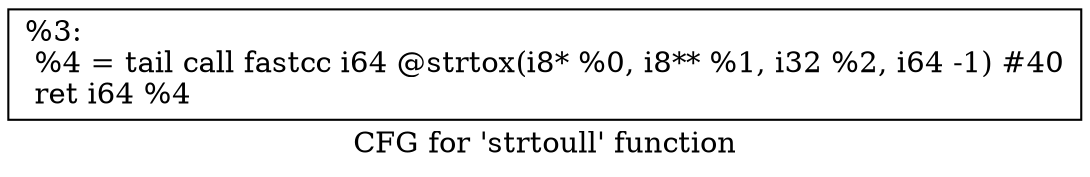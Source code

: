 digraph "CFG for 'strtoull' function" {
	label="CFG for 'strtoull' function";

	Node0x17a1150 [shape=record,label="{%3:\l  %4 = tail call fastcc i64 @strtox(i8* %0, i8** %1, i32 %2, i64 -1) #40\l  ret i64 %4\l}"];
}
